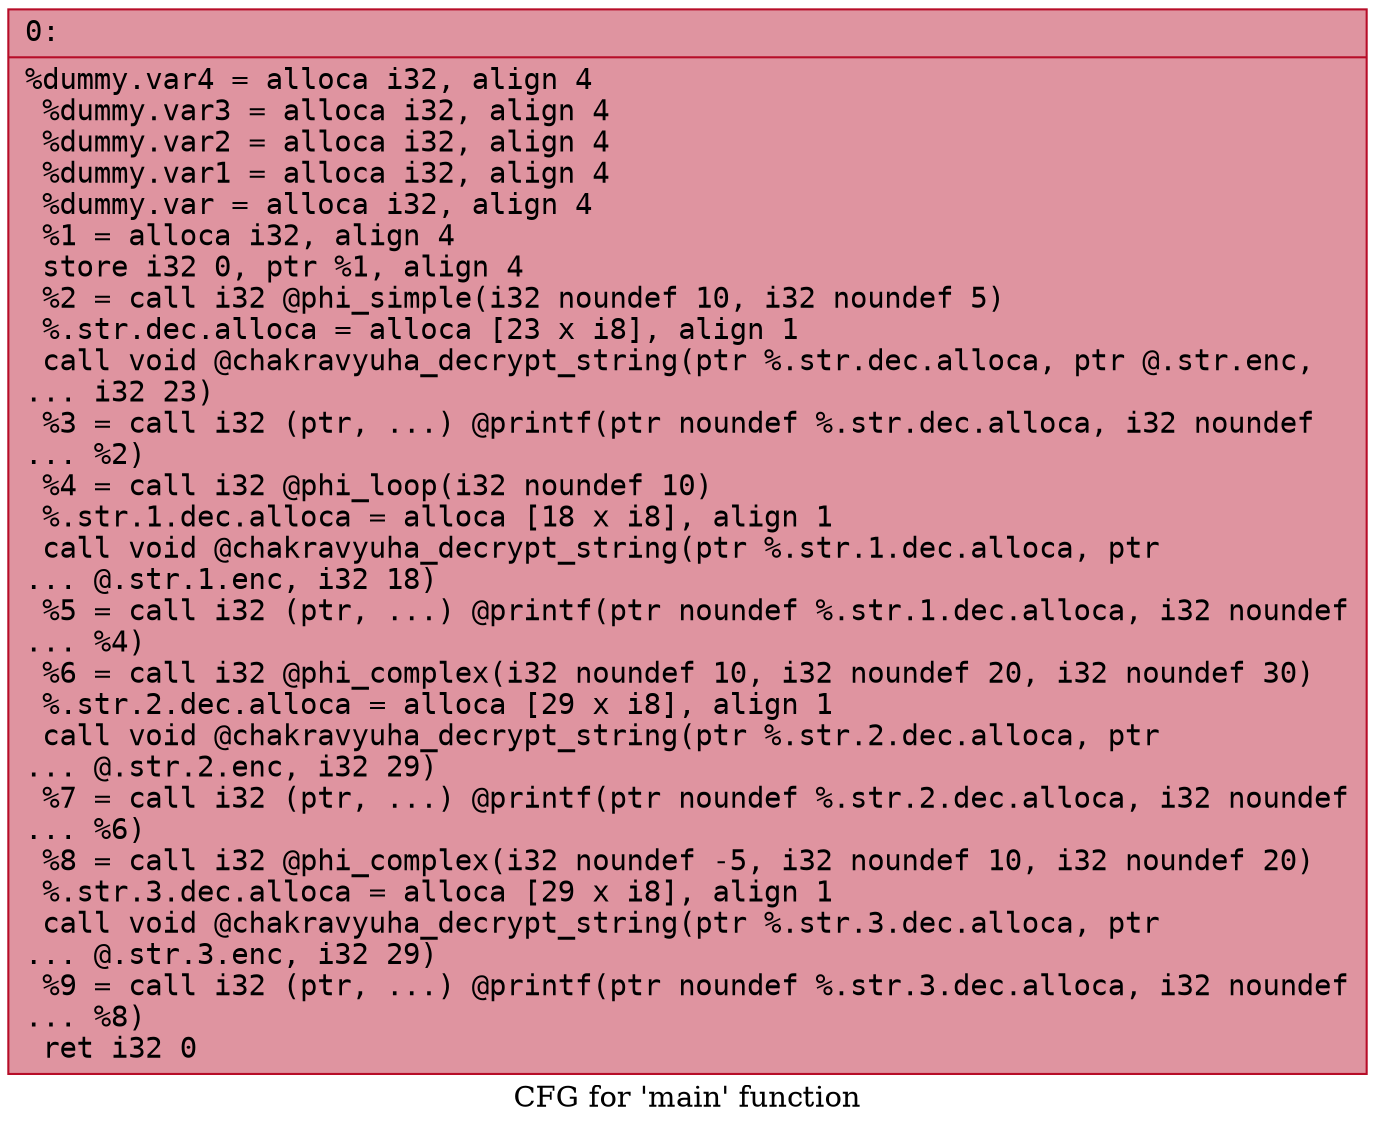 digraph "CFG for 'main' function" {
	label="CFG for 'main' function";

	Node0x6248902e0cf0 [shape=record,color="#b70d28ff", style=filled, fillcolor="#b70d2870" fontname="Courier",label="{0:\l|  %dummy.var4 = alloca i32, align 4\l  %dummy.var3 = alloca i32, align 4\l  %dummy.var2 = alloca i32, align 4\l  %dummy.var1 = alloca i32, align 4\l  %dummy.var = alloca i32, align 4\l  %1 = alloca i32, align 4\l  store i32 0, ptr %1, align 4\l  %2 = call i32 @phi_simple(i32 noundef 10, i32 noundef 5)\l  %.str.dec.alloca = alloca [23 x i8], align 1\l  call void @chakravyuha_decrypt_string(ptr %.str.dec.alloca, ptr @.str.enc,\l... i32 23)\l  %3 = call i32 (ptr, ...) @printf(ptr noundef %.str.dec.alloca, i32 noundef\l... %2)\l  %4 = call i32 @phi_loop(i32 noundef 10)\l  %.str.1.dec.alloca = alloca [18 x i8], align 1\l  call void @chakravyuha_decrypt_string(ptr %.str.1.dec.alloca, ptr\l... @.str.1.enc, i32 18)\l  %5 = call i32 (ptr, ...) @printf(ptr noundef %.str.1.dec.alloca, i32 noundef\l... %4)\l  %6 = call i32 @phi_complex(i32 noundef 10, i32 noundef 20, i32 noundef 30)\l  %.str.2.dec.alloca = alloca [29 x i8], align 1\l  call void @chakravyuha_decrypt_string(ptr %.str.2.dec.alloca, ptr\l... @.str.2.enc, i32 29)\l  %7 = call i32 (ptr, ...) @printf(ptr noundef %.str.2.dec.alloca, i32 noundef\l... %6)\l  %8 = call i32 @phi_complex(i32 noundef -5, i32 noundef 10, i32 noundef 20)\l  %.str.3.dec.alloca = alloca [29 x i8], align 1\l  call void @chakravyuha_decrypt_string(ptr %.str.3.dec.alloca, ptr\l... @.str.3.enc, i32 29)\l  %9 = call i32 (ptr, ...) @printf(ptr noundef %.str.3.dec.alloca, i32 noundef\l... %8)\l  ret i32 0\l}"];
}
